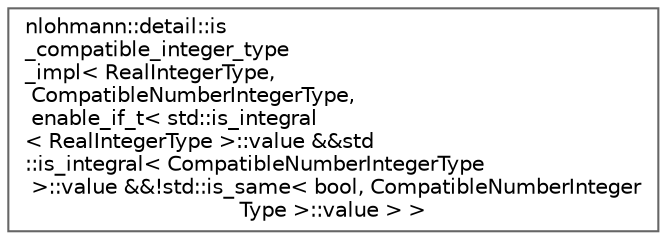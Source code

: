 digraph "Graphical Class Hierarchy"
{
 // LATEX_PDF_SIZE
  bgcolor="transparent";
  edge [fontname=Helvetica,fontsize=10,labelfontname=Helvetica,labelfontsize=10];
  node [fontname=Helvetica,fontsize=10,shape=box,height=0.2,width=0.4];
  rankdir="LR";
  Node0 [id="Node000000",label="nlohmann::detail::is\l_compatible_integer_type\l_impl\< RealIntegerType,\l CompatibleNumberIntegerType,\l enable_if_t\< std::is_integral\l\< RealIntegerType \>::value &&std\l::is_integral\< CompatibleNumberIntegerType\l \>::value &&!std::is_same\< bool, CompatibleNumberInteger\lType \>::value \> \>",height=0.2,width=0.4,color="grey40", fillcolor="white", style="filled",URL="$structnlohmann_1_1detail_1_1is__compatible__integer__type__impl_3_01_real_integer_type_00_01_combbf637f45e4984de1d118b9d7a65e604.html",tooltip=" "];
}
